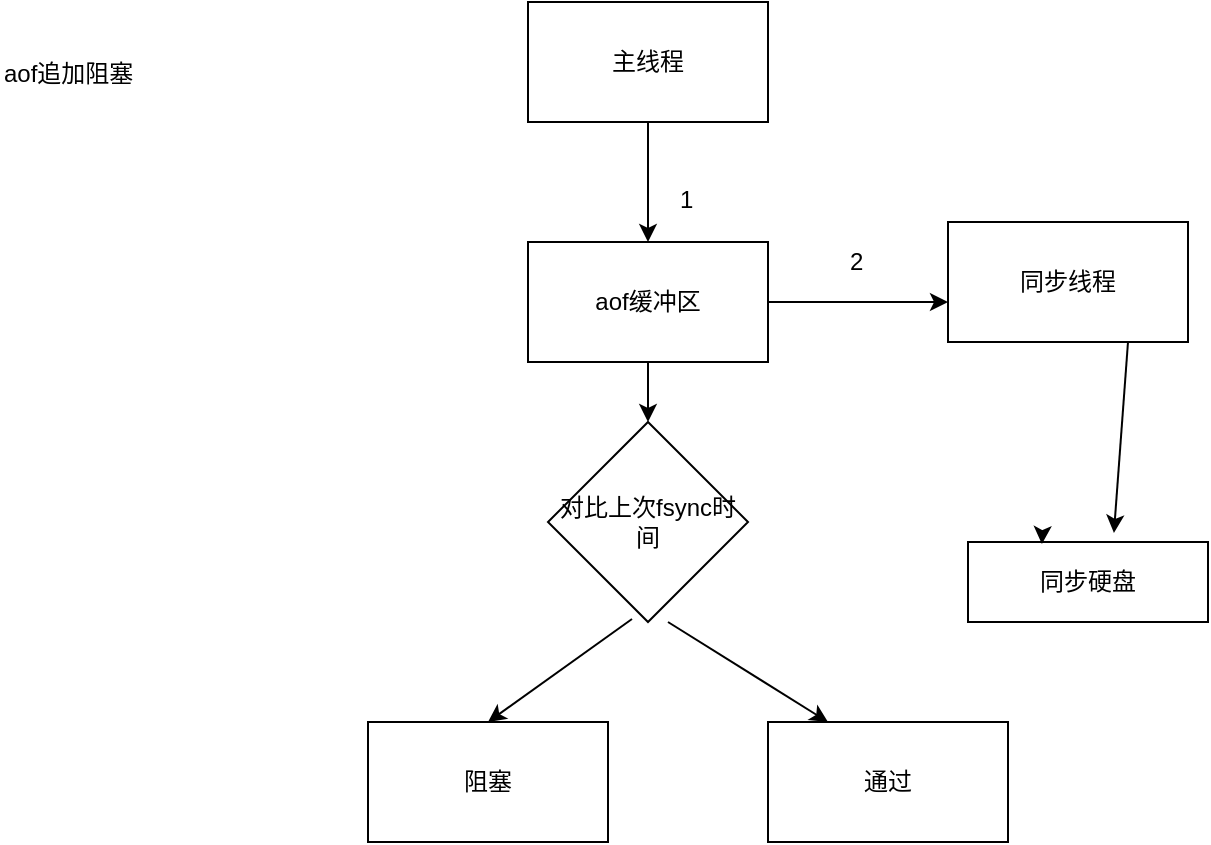 <mxfile version="11.1.4" type="github"><diagram id="T6yYrll4gxMT0DRoALUs" name="Page-1"><mxGraphModel dx="1117" dy="621" grid="1" gridSize="10" guides="1" tooltips="1" connect="1" arrows="1" fold="1" page="1" pageScale="1" pageWidth="827" pageHeight="1169" math="0" shadow="0"><root><mxCell id="0"/><mxCell id="1" parent="0"/><mxCell id="8lDgEwGPEN3fnwDpOraC-1" value="主线程" style="rounded=0;whiteSpace=wrap;html=1;" vertex="1" parent="1"><mxGeometry x="330" y="20" width="120" height="60" as="geometry"/></mxCell><mxCell id="8lDgEwGPEN3fnwDpOraC-12" value="" style="edgeStyle=orthogonalEdgeStyle;rounded=0;orthogonalLoop=1;jettySize=auto;html=1;" edge="1" parent="1" source="8lDgEwGPEN3fnwDpOraC-2" target="8lDgEwGPEN3fnwDpOraC-4"><mxGeometry relative="1" as="geometry"><mxPoint x="530" y="170" as="targetPoint"/><Array as="points"><mxPoint x="520" y="170"/><mxPoint x="520" y="170"/></Array></mxGeometry></mxCell><mxCell id="8lDgEwGPEN3fnwDpOraC-2" value="aof缓冲区" style="rounded=0;whiteSpace=wrap;html=1;" vertex="1" parent="1"><mxGeometry x="330" y="140" width="120" height="60" as="geometry"/></mxCell><mxCell id="8lDgEwGPEN3fnwDpOraC-3" value="对比上次fsync时间" style="rhombus;whiteSpace=wrap;html=1;" vertex="1" parent="1"><mxGeometry x="340" y="230" width="100" height="100" as="geometry"/></mxCell><mxCell id="8lDgEwGPEN3fnwDpOraC-4" value="同步线程" style="rounded=0;whiteSpace=wrap;html=1;" vertex="1" parent="1"><mxGeometry x="540" y="130" width="120" height="60" as="geometry"/></mxCell><mxCell id="8lDgEwGPEN3fnwDpOraC-5" value="同步硬盘" style="rounded=0;whiteSpace=wrap;html=1;" vertex="1" parent="1"><mxGeometry x="550" y="290" width="120" height="40" as="geometry"/></mxCell><mxCell id="8lDgEwGPEN3fnwDpOraC-6" value="阻塞" style="rounded=0;whiteSpace=wrap;html=1;" vertex="1" parent="1"><mxGeometry x="250" y="380" width="120" height="60" as="geometry"/></mxCell><mxCell id="8lDgEwGPEN3fnwDpOraC-7" value="通过" style="rounded=0;whiteSpace=wrap;html=1;" vertex="1" parent="1"><mxGeometry x="450" y="380" width="120" height="60" as="geometry"/></mxCell><mxCell id="8lDgEwGPEN3fnwDpOraC-9" value="" style="endArrow=classic;html=1;" edge="1" parent="1" source="8lDgEwGPEN3fnwDpOraC-1" target="8lDgEwGPEN3fnwDpOraC-2"><mxGeometry width="50" height="50" relative="1" as="geometry"><mxPoint x="370" y="160" as="sourcePoint"/><mxPoint x="420" y="110" as="targetPoint"/></mxGeometry></mxCell><mxCell id="8lDgEwGPEN3fnwDpOraC-17" value="" style="endArrow=classic;html=1;" edge="1" parent="1" source="8lDgEwGPEN3fnwDpOraC-2" target="8lDgEwGPEN3fnwDpOraC-3"><mxGeometry width="50" height="50" relative="1" as="geometry"><mxPoint x="200" y="490" as="sourcePoint"/><mxPoint x="250" y="440" as="targetPoint"/></mxGeometry></mxCell><mxCell id="8lDgEwGPEN3fnwDpOraC-22" style="edgeStyle=orthogonalEdgeStyle;rounded=0;orthogonalLoop=1;jettySize=auto;html=1;exitX=0.5;exitY=0;exitDx=0;exitDy=0;entryX=0.308;entryY=0.025;entryDx=0;entryDy=0;entryPerimeter=0;" edge="1" parent="1" source="8lDgEwGPEN3fnwDpOraC-5" target="8lDgEwGPEN3fnwDpOraC-5"><mxGeometry relative="1" as="geometry"/></mxCell><mxCell id="8lDgEwGPEN3fnwDpOraC-24" value="" style="endArrow=classic;html=1;entryX=0.5;entryY=0;entryDx=0;entryDy=0;exitX=0.42;exitY=0.985;exitDx=0;exitDy=0;exitPerimeter=0;" edge="1" parent="1" source="8lDgEwGPEN3fnwDpOraC-3" target="8lDgEwGPEN3fnwDpOraC-6"><mxGeometry width="50" height="50" relative="1" as="geometry"><mxPoint x="200" y="490" as="sourcePoint"/><mxPoint x="250" y="440" as="targetPoint"/></mxGeometry></mxCell><mxCell id="8lDgEwGPEN3fnwDpOraC-25" value="" style="endArrow=classic;html=1;entryX=0.25;entryY=0;entryDx=0;entryDy=0;" edge="1" parent="1" target="8lDgEwGPEN3fnwDpOraC-7"><mxGeometry width="50" height="50" relative="1" as="geometry"><mxPoint x="400" y="330" as="sourcePoint"/><mxPoint x="250" y="440" as="targetPoint"/></mxGeometry></mxCell><mxCell id="8lDgEwGPEN3fnwDpOraC-28" value="1" style="text;html=1;resizable=0;points=[];autosize=1;align=left;verticalAlign=top;spacingTop=-4;" vertex="1" parent="1"><mxGeometry x="404" y="109" width="20" height="20" as="geometry"/></mxCell><mxCell id="8lDgEwGPEN3fnwDpOraC-29" value="2" style="text;html=1;resizable=0;points=[];autosize=1;align=left;verticalAlign=top;spacingTop=-4;" vertex="1" parent="1"><mxGeometry x="489" y="140" width="20" height="20" as="geometry"/></mxCell><mxCell id="8lDgEwGPEN3fnwDpOraC-34" value="" style="endArrow=classic;html=1;entryX=0.608;entryY=-0.114;entryDx=0;entryDy=0;entryPerimeter=0;exitX=0.75;exitY=1;exitDx=0;exitDy=0;" edge="1" parent="1" source="8lDgEwGPEN3fnwDpOraC-4" target="8lDgEwGPEN3fnwDpOraC-5"><mxGeometry width="50" height="50" relative="1" as="geometry"><mxPoint x="250" y="510" as="sourcePoint"/><mxPoint x="300" y="460" as="targetPoint"/></mxGeometry></mxCell><mxCell id="8lDgEwGPEN3fnwDpOraC-35" value="aof追加阻塞" style="text;html=1;resizable=0;points=[];autosize=1;align=left;verticalAlign=top;spacingTop=-4;" vertex="1" parent="1"><mxGeometry x="66" y="46" width="80" height="20" as="geometry"/></mxCell></root></mxGraphModel></diagram></mxfile>